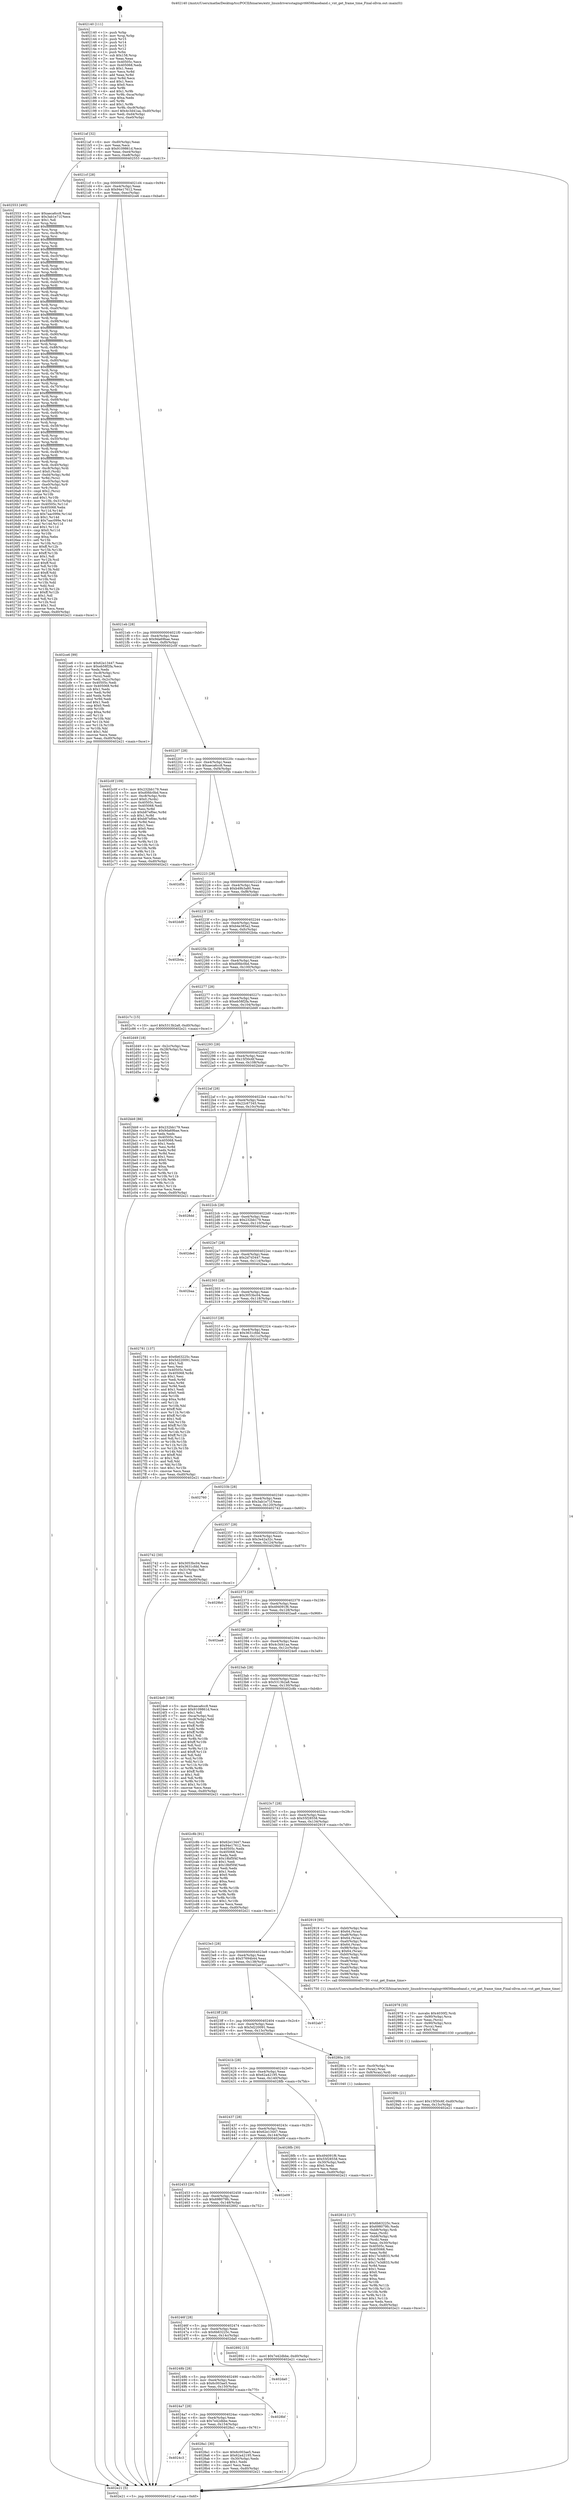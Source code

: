 digraph "0x402140" {
  label = "0x402140 (/mnt/c/Users/mathe/Desktop/tcc/POCII/binaries/extr_linuxdriversstagingvt6656baseband.c_vnt_get_frame_time_Final-ollvm.out::main(0))"
  labelloc = "t"
  node[shape=record]

  Entry [label="",width=0.3,height=0.3,shape=circle,fillcolor=black,style=filled]
  "0x4021af" [label="{
     0x4021af [32]\l
     | [instrs]\l
     &nbsp;&nbsp;0x4021af \<+6\>: mov -0xd0(%rbp),%eax\l
     &nbsp;&nbsp;0x4021b5 \<+2\>: mov %eax,%ecx\l
     &nbsp;&nbsp;0x4021b7 \<+6\>: sub $0x9109861d,%ecx\l
     &nbsp;&nbsp;0x4021bd \<+6\>: mov %eax,-0xe4(%rbp)\l
     &nbsp;&nbsp;0x4021c3 \<+6\>: mov %ecx,-0xe8(%rbp)\l
     &nbsp;&nbsp;0x4021c9 \<+6\>: je 0000000000402553 \<main+0x413\>\l
  }"]
  "0x402553" [label="{
     0x402553 [495]\l
     | [instrs]\l
     &nbsp;&nbsp;0x402553 \<+5\>: mov $0xaeca6cc8,%eax\l
     &nbsp;&nbsp;0x402558 \<+5\>: mov $0x3ab1e71f,%ecx\l
     &nbsp;&nbsp;0x40255d \<+2\>: mov $0x1,%dl\l
     &nbsp;&nbsp;0x40255f \<+3\>: mov %rsp,%rsi\l
     &nbsp;&nbsp;0x402562 \<+4\>: add $0xfffffffffffffff0,%rsi\l
     &nbsp;&nbsp;0x402566 \<+3\>: mov %rsi,%rsp\l
     &nbsp;&nbsp;0x402569 \<+7\>: mov %rsi,-0xc8(%rbp)\l
     &nbsp;&nbsp;0x402570 \<+3\>: mov %rsp,%rsi\l
     &nbsp;&nbsp;0x402573 \<+4\>: add $0xfffffffffffffff0,%rsi\l
     &nbsp;&nbsp;0x402577 \<+3\>: mov %rsi,%rsp\l
     &nbsp;&nbsp;0x40257a \<+3\>: mov %rsp,%rdi\l
     &nbsp;&nbsp;0x40257d \<+4\>: add $0xfffffffffffffff0,%rdi\l
     &nbsp;&nbsp;0x402581 \<+3\>: mov %rdi,%rsp\l
     &nbsp;&nbsp;0x402584 \<+7\>: mov %rdi,-0xc0(%rbp)\l
     &nbsp;&nbsp;0x40258b \<+3\>: mov %rsp,%rdi\l
     &nbsp;&nbsp;0x40258e \<+4\>: add $0xfffffffffffffff0,%rdi\l
     &nbsp;&nbsp;0x402592 \<+3\>: mov %rdi,%rsp\l
     &nbsp;&nbsp;0x402595 \<+7\>: mov %rdi,-0xb8(%rbp)\l
     &nbsp;&nbsp;0x40259c \<+3\>: mov %rsp,%rdi\l
     &nbsp;&nbsp;0x40259f \<+4\>: add $0xfffffffffffffff0,%rdi\l
     &nbsp;&nbsp;0x4025a3 \<+3\>: mov %rdi,%rsp\l
     &nbsp;&nbsp;0x4025a6 \<+7\>: mov %rdi,-0xb0(%rbp)\l
     &nbsp;&nbsp;0x4025ad \<+3\>: mov %rsp,%rdi\l
     &nbsp;&nbsp;0x4025b0 \<+4\>: add $0xfffffffffffffff0,%rdi\l
     &nbsp;&nbsp;0x4025b4 \<+3\>: mov %rdi,%rsp\l
     &nbsp;&nbsp;0x4025b7 \<+7\>: mov %rdi,-0xa8(%rbp)\l
     &nbsp;&nbsp;0x4025be \<+3\>: mov %rsp,%rdi\l
     &nbsp;&nbsp;0x4025c1 \<+4\>: add $0xfffffffffffffff0,%rdi\l
     &nbsp;&nbsp;0x4025c5 \<+3\>: mov %rdi,%rsp\l
     &nbsp;&nbsp;0x4025c8 \<+7\>: mov %rdi,-0xa0(%rbp)\l
     &nbsp;&nbsp;0x4025cf \<+3\>: mov %rsp,%rdi\l
     &nbsp;&nbsp;0x4025d2 \<+4\>: add $0xfffffffffffffff0,%rdi\l
     &nbsp;&nbsp;0x4025d6 \<+3\>: mov %rdi,%rsp\l
     &nbsp;&nbsp;0x4025d9 \<+7\>: mov %rdi,-0x98(%rbp)\l
     &nbsp;&nbsp;0x4025e0 \<+3\>: mov %rsp,%rdi\l
     &nbsp;&nbsp;0x4025e3 \<+4\>: add $0xfffffffffffffff0,%rdi\l
     &nbsp;&nbsp;0x4025e7 \<+3\>: mov %rdi,%rsp\l
     &nbsp;&nbsp;0x4025ea \<+7\>: mov %rdi,-0x90(%rbp)\l
     &nbsp;&nbsp;0x4025f1 \<+3\>: mov %rsp,%rdi\l
     &nbsp;&nbsp;0x4025f4 \<+4\>: add $0xfffffffffffffff0,%rdi\l
     &nbsp;&nbsp;0x4025f8 \<+3\>: mov %rdi,%rsp\l
     &nbsp;&nbsp;0x4025fb \<+7\>: mov %rdi,-0x88(%rbp)\l
     &nbsp;&nbsp;0x402602 \<+3\>: mov %rsp,%rdi\l
     &nbsp;&nbsp;0x402605 \<+4\>: add $0xfffffffffffffff0,%rdi\l
     &nbsp;&nbsp;0x402609 \<+3\>: mov %rdi,%rsp\l
     &nbsp;&nbsp;0x40260c \<+4\>: mov %rdi,-0x80(%rbp)\l
     &nbsp;&nbsp;0x402610 \<+3\>: mov %rsp,%rdi\l
     &nbsp;&nbsp;0x402613 \<+4\>: add $0xfffffffffffffff0,%rdi\l
     &nbsp;&nbsp;0x402617 \<+3\>: mov %rdi,%rsp\l
     &nbsp;&nbsp;0x40261a \<+4\>: mov %rdi,-0x78(%rbp)\l
     &nbsp;&nbsp;0x40261e \<+3\>: mov %rsp,%rdi\l
     &nbsp;&nbsp;0x402621 \<+4\>: add $0xfffffffffffffff0,%rdi\l
     &nbsp;&nbsp;0x402625 \<+3\>: mov %rdi,%rsp\l
     &nbsp;&nbsp;0x402628 \<+4\>: mov %rdi,-0x70(%rbp)\l
     &nbsp;&nbsp;0x40262c \<+3\>: mov %rsp,%rdi\l
     &nbsp;&nbsp;0x40262f \<+4\>: add $0xfffffffffffffff0,%rdi\l
     &nbsp;&nbsp;0x402633 \<+3\>: mov %rdi,%rsp\l
     &nbsp;&nbsp;0x402636 \<+4\>: mov %rdi,-0x68(%rbp)\l
     &nbsp;&nbsp;0x40263a \<+3\>: mov %rsp,%rdi\l
     &nbsp;&nbsp;0x40263d \<+4\>: add $0xfffffffffffffff0,%rdi\l
     &nbsp;&nbsp;0x402641 \<+3\>: mov %rdi,%rsp\l
     &nbsp;&nbsp;0x402644 \<+4\>: mov %rdi,-0x60(%rbp)\l
     &nbsp;&nbsp;0x402648 \<+3\>: mov %rsp,%rdi\l
     &nbsp;&nbsp;0x40264b \<+4\>: add $0xfffffffffffffff0,%rdi\l
     &nbsp;&nbsp;0x40264f \<+3\>: mov %rdi,%rsp\l
     &nbsp;&nbsp;0x402652 \<+4\>: mov %rdi,-0x58(%rbp)\l
     &nbsp;&nbsp;0x402656 \<+3\>: mov %rsp,%rdi\l
     &nbsp;&nbsp;0x402659 \<+4\>: add $0xfffffffffffffff0,%rdi\l
     &nbsp;&nbsp;0x40265d \<+3\>: mov %rdi,%rsp\l
     &nbsp;&nbsp;0x402660 \<+4\>: mov %rdi,-0x50(%rbp)\l
     &nbsp;&nbsp;0x402664 \<+3\>: mov %rsp,%rdi\l
     &nbsp;&nbsp;0x402667 \<+4\>: add $0xfffffffffffffff0,%rdi\l
     &nbsp;&nbsp;0x40266b \<+3\>: mov %rdi,%rsp\l
     &nbsp;&nbsp;0x40266e \<+4\>: mov %rdi,-0x48(%rbp)\l
     &nbsp;&nbsp;0x402672 \<+3\>: mov %rsp,%rdi\l
     &nbsp;&nbsp;0x402675 \<+4\>: add $0xfffffffffffffff0,%rdi\l
     &nbsp;&nbsp;0x402679 \<+3\>: mov %rdi,%rsp\l
     &nbsp;&nbsp;0x40267c \<+4\>: mov %rdi,-0x40(%rbp)\l
     &nbsp;&nbsp;0x402680 \<+7\>: mov -0xc8(%rbp),%rdi\l
     &nbsp;&nbsp;0x402687 \<+6\>: movl $0x0,(%rdi)\l
     &nbsp;&nbsp;0x40268d \<+7\>: mov -0xd4(%rbp),%r8d\l
     &nbsp;&nbsp;0x402694 \<+3\>: mov %r8d,(%rsi)\l
     &nbsp;&nbsp;0x402697 \<+7\>: mov -0xc0(%rbp),%rdi\l
     &nbsp;&nbsp;0x40269e \<+7\>: mov -0xe0(%rbp),%r9\l
     &nbsp;&nbsp;0x4026a5 \<+3\>: mov %r9,(%rdi)\l
     &nbsp;&nbsp;0x4026a8 \<+3\>: cmpl $0x2,(%rsi)\l
     &nbsp;&nbsp;0x4026ab \<+4\>: setne %r10b\l
     &nbsp;&nbsp;0x4026af \<+4\>: and $0x1,%r10b\l
     &nbsp;&nbsp;0x4026b3 \<+4\>: mov %r10b,-0x31(%rbp)\l
     &nbsp;&nbsp;0x4026b7 \<+8\>: mov 0x40505c,%r11d\l
     &nbsp;&nbsp;0x4026bf \<+7\>: mov 0x405068,%ebx\l
     &nbsp;&nbsp;0x4026c6 \<+3\>: mov %r11d,%r14d\l
     &nbsp;&nbsp;0x4026c9 \<+7\>: sub $0x7aac099e,%r14d\l
     &nbsp;&nbsp;0x4026d0 \<+4\>: sub $0x1,%r14d\l
     &nbsp;&nbsp;0x4026d4 \<+7\>: add $0x7aac099e,%r14d\l
     &nbsp;&nbsp;0x4026db \<+4\>: imul %r14d,%r11d\l
     &nbsp;&nbsp;0x4026df \<+4\>: and $0x1,%r11d\l
     &nbsp;&nbsp;0x4026e3 \<+4\>: cmp $0x0,%r11d\l
     &nbsp;&nbsp;0x4026e7 \<+4\>: sete %r10b\l
     &nbsp;&nbsp;0x4026eb \<+3\>: cmp $0xa,%ebx\l
     &nbsp;&nbsp;0x4026ee \<+4\>: setl %r15b\l
     &nbsp;&nbsp;0x4026f2 \<+3\>: mov %r10b,%r12b\l
     &nbsp;&nbsp;0x4026f5 \<+4\>: xor $0xff,%r12b\l
     &nbsp;&nbsp;0x4026f9 \<+3\>: mov %r15b,%r13b\l
     &nbsp;&nbsp;0x4026fc \<+4\>: xor $0xff,%r13b\l
     &nbsp;&nbsp;0x402700 \<+3\>: xor $0x1,%dl\l
     &nbsp;&nbsp;0x402703 \<+3\>: mov %r12b,%sil\l
     &nbsp;&nbsp;0x402706 \<+4\>: and $0xff,%sil\l
     &nbsp;&nbsp;0x40270a \<+3\>: and %dl,%r10b\l
     &nbsp;&nbsp;0x40270d \<+3\>: mov %r13b,%dil\l
     &nbsp;&nbsp;0x402710 \<+4\>: and $0xff,%dil\l
     &nbsp;&nbsp;0x402714 \<+3\>: and %dl,%r15b\l
     &nbsp;&nbsp;0x402717 \<+3\>: or %r10b,%sil\l
     &nbsp;&nbsp;0x40271a \<+3\>: or %r15b,%dil\l
     &nbsp;&nbsp;0x40271d \<+3\>: xor %dil,%sil\l
     &nbsp;&nbsp;0x402720 \<+3\>: or %r13b,%r12b\l
     &nbsp;&nbsp;0x402723 \<+4\>: xor $0xff,%r12b\l
     &nbsp;&nbsp;0x402727 \<+3\>: or $0x1,%dl\l
     &nbsp;&nbsp;0x40272a \<+3\>: and %dl,%r12b\l
     &nbsp;&nbsp;0x40272d \<+3\>: or %r12b,%sil\l
     &nbsp;&nbsp;0x402730 \<+4\>: test $0x1,%sil\l
     &nbsp;&nbsp;0x402734 \<+3\>: cmovne %ecx,%eax\l
     &nbsp;&nbsp;0x402737 \<+6\>: mov %eax,-0xd0(%rbp)\l
     &nbsp;&nbsp;0x40273d \<+5\>: jmp 0000000000402e21 \<main+0xce1\>\l
  }"]
  "0x4021cf" [label="{
     0x4021cf [28]\l
     | [instrs]\l
     &nbsp;&nbsp;0x4021cf \<+5\>: jmp 00000000004021d4 \<main+0x94\>\l
     &nbsp;&nbsp;0x4021d4 \<+6\>: mov -0xe4(%rbp),%eax\l
     &nbsp;&nbsp;0x4021da \<+5\>: sub $0x94e17612,%eax\l
     &nbsp;&nbsp;0x4021df \<+6\>: mov %eax,-0xec(%rbp)\l
     &nbsp;&nbsp;0x4021e5 \<+6\>: je 0000000000402ce6 \<main+0xba6\>\l
  }"]
  Exit [label="",width=0.3,height=0.3,shape=circle,fillcolor=black,style=filled,peripheries=2]
  "0x402ce6" [label="{
     0x402ce6 [99]\l
     | [instrs]\l
     &nbsp;&nbsp;0x402ce6 \<+5\>: mov $0x62e13447,%eax\l
     &nbsp;&nbsp;0x402ceb \<+5\>: mov $0xeb58f2fa,%ecx\l
     &nbsp;&nbsp;0x402cf0 \<+2\>: xor %edx,%edx\l
     &nbsp;&nbsp;0x402cf2 \<+7\>: mov -0xc8(%rbp),%rsi\l
     &nbsp;&nbsp;0x402cf9 \<+2\>: mov (%rsi),%edi\l
     &nbsp;&nbsp;0x402cfb \<+3\>: mov %edi,-0x2c(%rbp)\l
     &nbsp;&nbsp;0x402cfe \<+7\>: mov 0x40505c,%edi\l
     &nbsp;&nbsp;0x402d05 \<+8\>: mov 0x405068,%r8d\l
     &nbsp;&nbsp;0x402d0d \<+3\>: sub $0x1,%edx\l
     &nbsp;&nbsp;0x402d10 \<+3\>: mov %edi,%r9d\l
     &nbsp;&nbsp;0x402d13 \<+3\>: add %edx,%r9d\l
     &nbsp;&nbsp;0x402d16 \<+4\>: imul %r9d,%edi\l
     &nbsp;&nbsp;0x402d1a \<+3\>: and $0x1,%edi\l
     &nbsp;&nbsp;0x402d1d \<+3\>: cmp $0x0,%edi\l
     &nbsp;&nbsp;0x402d20 \<+4\>: sete %r10b\l
     &nbsp;&nbsp;0x402d24 \<+4\>: cmp $0xa,%r8d\l
     &nbsp;&nbsp;0x402d28 \<+4\>: setl %r11b\l
     &nbsp;&nbsp;0x402d2c \<+3\>: mov %r10b,%bl\l
     &nbsp;&nbsp;0x402d2f \<+3\>: and %r11b,%bl\l
     &nbsp;&nbsp;0x402d32 \<+3\>: xor %r11b,%r10b\l
     &nbsp;&nbsp;0x402d35 \<+3\>: or %r10b,%bl\l
     &nbsp;&nbsp;0x402d38 \<+3\>: test $0x1,%bl\l
     &nbsp;&nbsp;0x402d3b \<+3\>: cmovne %ecx,%eax\l
     &nbsp;&nbsp;0x402d3e \<+6\>: mov %eax,-0xd0(%rbp)\l
     &nbsp;&nbsp;0x402d44 \<+5\>: jmp 0000000000402e21 \<main+0xce1\>\l
  }"]
  "0x4021eb" [label="{
     0x4021eb [28]\l
     | [instrs]\l
     &nbsp;&nbsp;0x4021eb \<+5\>: jmp 00000000004021f0 \<main+0xb0\>\l
     &nbsp;&nbsp;0x4021f0 \<+6\>: mov -0xe4(%rbp),%eax\l
     &nbsp;&nbsp;0x4021f6 \<+5\>: sub $0x9da69bae,%eax\l
     &nbsp;&nbsp;0x4021fb \<+6\>: mov %eax,-0xf0(%rbp)\l
     &nbsp;&nbsp;0x402201 \<+6\>: je 0000000000402c0f \<main+0xacf\>\l
  }"]
  "0x40299b" [label="{
     0x40299b [21]\l
     | [instrs]\l
     &nbsp;&nbsp;0x40299b \<+10\>: movl $0x15f30c6f,-0xd0(%rbp)\l
     &nbsp;&nbsp;0x4029a5 \<+6\>: mov %eax,-0x15c(%rbp)\l
     &nbsp;&nbsp;0x4029ab \<+5\>: jmp 0000000000402e21 \<main+0xce1\>\l
  }"]
  "0x402c0f" [label="{
     0x402c0f [109]\l
     | [instrs]\l
     &nbsp;&nbsp;0x402c0f \<+5\>: mov $0x232bb179,%eax\l
     &nbsp;&nbsp;0x402c14 \<+5\>: mov $0xd0fdc0bd,%ecx\l
     &nbsp;&nbsp;0x402c19 \<+7\>: mov -0xc8(%rbp),%rdx\l
     &nbsp;&nbsp;0x402c20 \<+6\>: movl $0x0,(%rdx)\l
     &nbsp;&nbsp;0x402c26 \<+7\>: mov 0x40505c,%esi\l
     &nbsp;&nbsp;0x402c2d \<+7\>: mov 0x405068,%edi\l
     &nbsp;&nbsp;0x402c34 \<+3\>: mov %esi,%r8d\l
     &nbsp;&nbsp;0x402c37 \<+7\>: sub $0xb87ef0ec,%r8d\l
     &nbsp;&nbsp;0x402c3e \<+4\>: sub $0x1,%r8d\l
     &nbsp;&nbsp;0x402c42 \<+7\>: add $0xb87ef0ec,%r8d\l
     &nbsp;&nbsp;0x402c49 \<+4\>: imul %r8d,%esi\l
     &nbsp;&nbsp;0x402c4d \<+3\>: and $0x1,%esi\l
     &nbsp;&nbsp;0x402c50 \<+3\>: cmp $0x0,%esi\l
     &nbsp;&nbsp;0x402c53 \<+4\>: sete %r9b\l
     &nbsp;&nbsp;0x402c57 \<+3\>: cmp $0xa,%edi\l
     &nbsp;&nbsp;0x402c5a \<+4\>: setl %r10b\l
     &nbsp;&nbsp;0x402c5e \<+3\>: mov %r9b,%r11b\l
     &nbsp;&nbsp;0x402c61 \<+3\>: and %r10b,%r11b\l
     &nbsp;&nbsp;0x402c64 \<+3\>: xor %r10b,%r9b\l
     &nbsp;&nbsp;0x402c67 \<+3\>: or %r9b,%r11b\l
     &nbsp;&nbsp;0x402c6a \<+4\>: test $0x1,%r11b\l
     &nbsp;&nbsp;0x402c6e \<+3\>: cmovne %ecx,%eax\l
     &nbsp;&nbsp;0x402c71 \<+6\>: mov %eax,-0xd0(%rbp)\l
     &nbsp;&nbsp;0x402c77 \<+5\>: jmp 0000000000402e21 \<main+0xce1\>\l
  }"]
  "0x402207" [label="{
     0x402207 [28]\l
     | [instrs]\l
     &nbsp;&nbsp;0x402207 \<+5\>: jmp 000000000040220c \<main+0xcc\>\l
     &nbsp;&nbsp;0x40220c \<+6\>: mov -0xe4(%rbp),%eax\l
     &nbsp;&nbsp;0x402212 \<+5\>: sub $0xaeca6cc8,%eax\l
     &nbsp;&nbsp;0x402217 \<+6\>: mov %eax,-0xf4(%rbp)\l
     &nbsp;&nbsp;0x40221d \<+6\>: je 0000000000402d5b \<main+0xc1b\>\l
  }"]
  "0x402978" [label="{
     0x402978 [35]\l
     | [instrs]\l
     &nbsp;&nbsp;0x402978 \<+10\>: movabs $0x4030f2,%rdi\l
     &nbsp;&nbsp;0x402982 \<+7\>: mov -0x90(%rbp),%rcx\l
     &nbsp;&nbsp;0x402989 \<+2\>: mov %eax,(%rcx)\l
     &nbsp;&nbsp;0x40298b \<+7\>: mov -0x90(%rbp),%rcx\l
     &nbsp;&nbsp;0x402992 \<+2\>: mov (%rcx),%esi\l
     &nbsp;&nbsp;0x402994 \<+2\>: mov $0x0,%al\l
     &nbsp;&nbsp;0x402996 \<+5\>: call 0000000000401030 \<printf@plt\>\l
     | [calls]\l
     &nbsp;&nbsp;0x401030 \{1\} (unknown)\l
  }"]
  "0x402d5b" [label="{
     0x402d5b\l
  }", style=dashed]
  "0x402223" [label="{
     0x402223 [28]\l
     | [instrs]\l
     &nbsp;&nbsp;0x402223 \<+5\>: jmp 0000000000402228 \<main+0xe8\>\l
     &nbsp;&nbsp;0x402228 \<+6\>: mov -0xe4(%rbp),%eax\l
     &nbsp;&nbsp;0x40222e \<+5\>: sub $0xb49b3a80,%eax\l
     &nbsp;&nbsp;0x402233 \<+6\>: mov %eax,-0xf8(%rbp)\l
     &nbsp;&nbsp;0x402239 \<+6\>: je 0000000000402dd9 \<main+0xc99\>\l
  }"]
  "0x4024c3" [label="{
     0x4024c3\l
  }", style=dashed]
  "0x402dd9" [label="{
     0x402dd9\l
  }", style=dashed]
  "0x40223f" [label="{
     0x40223f [28]\l
     | [instrs]\l
     &nbsp;&nbsp;0x40223f \<+5\>: jmp 0000000000402244 \<main+0x104\>\l
     &nbsp;&nbsp;0x402244 \<+6\>: mov -0xe4(%rbp),%eax\l
     &nbsp;&nbsp;0x40224a \<+5\>: sub $0xb4e385a2,%eax\l
     &nbsp;&nbsp;0x40224f \<+6\>: mov %eax,-0xfc(%rbp)\l
     &nbsp;&nbsp;0x402255 \<+6\>: je 0000000000402b4a \<main+0xa0a\>\l
  }"]
  "0x4028a1" [label="{
     0x4028a1 [30]\l
     | [instrs]\l
     &nbsp;&nbsp;0x4028a1 \<+5\>: mov $0x6c003ae5,%eax\l
     &nbsp;&nbsp;0x4028a6 \<+5\>: mov $0x62a42195,%ecx\l
     &nbsp;&nbsp;0x4028ab \<+3\>: mov -0x30(%rbp),%edx\l
     &nbsp;&nbsp;0x4028ae \<+3\>: cmp $0x1,%edx\l
     &nbsp;&nbsp;0x4028b1 \<+3\>: cmovl %ecx,%eax\l
     &nbsp;&nbsp;0x4028b4 \<+6\>: mov %eax,-0xd0(%rbp)\l
     &nbsp;&nbsp;0x4028ba \<+5\>: jmp 0000000000402e21 \<main+0xce1\>\l
  }"]
  "0x402b4a" [label="{
     0x402b4a\l
  }", style=dashed]
  "0x40225b" [label="{
     0x40225b [28]\l
     | [instrs]\l
     &nbsp;&nbsp;0x40225b \<+5\>: jmp 0000000000402260 \<main+0x120\>\l
     &nbsp;&nbsp;0x402260 \<+6\>: mov -0xe4(%rbp),%eax\l
     &nbsp;&nbsp;0x402266 \<+5\>: sub $0xd0fdc0bd,%eax\l
     &nbsp;&nbsp;0x40226b \<+6\>: mov %eax,-0x100(%rbp)\l
     &nbsp;&nbsp;0x402271 \<+6\>: je 0000000000402c7c \<main+0xb3c\>\l
  }"]
  "0x4024a7" [label="{
     0x4024a7 [28]\l
     | [instrs]\l
     &nbsp;&nbsp;0x4024a7 \<+5\>: jmp 00000000004024ac \<main+0x36c\>\l
     &nbsp;&nbsp;0x4024ac \<+6\>: mov -0xe4(%rbp),%eax\l
     &nbsp;&nbsp;0x4024b2 \<+5\>: sub $0x7e42dbbe,%eax\l
     &nbsp;&nbsp;0x4024b7 \<+6\>: mov %eax,-0x154(%rbp)\l
     &nbsp;&nbsp;0x4024bd \<+6\>: je 00000000004028a1 \<main+0x761\>\l
  }"]
  "0x402c7c" [label="{
     0x402c7c [15]\l
     | [instrs]\l
     &nbsp;&nbsp;0x402c7c \<+10\>: movl $0x5313b2a8,-0xd0(%rbp)\l
     &nbsp;&nbsp;0x402c86 \<+5\>: jmp 0000000000402e21 \<main+0xce1\>\l
  }"]
  "0x402277" [label="{
     0x402277 [28]\l
     | [instrs]\l
     &nbsp;&nbsp;0x402277 \<+5\>: jmp 000000000040227c \<main+0x13c\>\l
     &nbsp;&nbsp;0x40227c \<+6\>: mov -0xe4(%rbp),%eax\l
     &nbsp;&nbsp;0x402282 \<+5\>: sub $0xeb58f2fa,%eax\l
     &nbsp;&nbsp;0x402287 \<+6\>: mov %eax,-0x104(%rbp)\l
     &nbsp;&nbsp;0x40228d \<+6\>: je 0000000000402d49 \<main+0xc09\>\l
  }"]
  "0x4028bf" [label="{
     0x4028bf\l
  }", style=dashed]
  "0x402d49" [label="{
     0x402d49 [18]\l
     | [instrs]\l
     &nbsp;&nbsp;0x402d49 \<+3\>: mov -0x2c(%rbp),%eax\l
     &nbsp;&nbsp;0x402d4c \<+4\>: lea -0x28(%rbp),%rsp\l
     &nbsp;&nbsp;0x402d50 \<+1\>: pop %rbx\l
     &nbsp;&nbsp;0x402d51 \<+2\>: pop %r12\l
     &nbsp;&nbsp;0x402d53 \<+2\>: pop %r13\l
     &nbsp;&nbsp;0x402d55 \<+2\>: pop %r14\l
     &nbsp;&nbsp;0x402d57 \<+2\>: pop %r15\l
     &nbsp;&nbsp;0x402d59 \<+1\>: pop %rbp\l
     &nbsp;&nbsp;0x402d5a \<+1\>: ret\l
  }"]
  "0x402293" [label="{
     0x402293 [28]\l
     | [instrs]\l
     &nbsp;&nbsp;0x402293 \<+5\>: jmp 0000000000402298 \<main+0x158\>\l
     &nbsp;&nbsp;0x402298 \<+6\>: mov -0xe4(%rbp),%eax\l
     &nbsp;&nbsp;0x40229e \<+5\>: sub $0x15f30c6f,%eax\l
     &nbsp;&nbsp;0x4022a3 \<+6\>: mov %eax,-0x108(%rbp)\l
     &nbsp;&nbsp;0x4022a9 \<+6\>: je 0000000000402bb9 \<main+0xa79\>\l
  }"]
  "0x40248b" [label="{
     0x40248b [28]\l
     | [instrs]\l
     &nbsp;&nbsp;0x40248b \<+5\>: jmp 0000000000402490 \<main+0x350\>\l
     &nbsp;&nbsp;0x402490 \<+6\>: mov -0xe4(%rbp),%eax\l
     &nbsp;&nbsp;0x402496 \<+5\>: sub $0x6c003ae5,%eax\l
     &nbsp;&nbsp;0x40249b \<+6\>: mov %eax,-0x150(%rbp)\l
     &nbsp;&nbsp;0x4024a1 \<+6\>: je 00000000004028bf \<main+0x77f\>\l
  }"]
  "0x402bb9" [label="{
     0x402bb9 [86]\l
     | [instrs]\l
     &nbsp;&nbsp;0x402bb9 \<+5\>: mov $0x232bb179,%eax\l
     &nbsp;&nbsp;0x402bbe \<+5\>: mov $0x9da69bae,%ecx\l
     &nbsp;&nbsp;0x402bc3 \<+2\>: xor %edx,%edx\l
     &nbsp;&nbsp;0x402bc5 \<+7\>: mov 0x40505c,%esi\l
     &nbsp;&nbsp;0x402bcc \<+7\>: mov 0x405068,%edi\l
     &nbsp;&nbsp;0x402bd3 \<+3\>: sub $0x1,%edx\l
     &nbsp;&nbsp;0x402bd6 \<+3\>: mov %esi,%r8d\l
     &nbsp;&nbsp;0x402bd9 \<+3\>: add %edx,%r8d\l
     &nbsp;&nbsp;0x402bdc \<+4\>: imul %r8d,%esi\l
     &nbsp;&nbsp;0x402be0 \<+3\>: and $0x1,%esi\l
     &nbsp;&nbsp;0x402be3 \<+3\>: cmp $0x0,%esi\l
     &nbsp;&nbsp;0x402be6 \<+4\>: sete %r9b\l
     &nbsp;&nbsp;0x402bea \<+3\>: cmp $0xa,%edi\l
     &nbsp;&nbsp;0x402bed \<+4\>: setl %r10b\l
     &nbsp;&nbsp;0x402bf1 \<+3\>: mov %r9b,%r11b\l
     &nbsp;&nbsp;0x402bf4 \<+3\>: and %r10b,%r11b\l
     &nbsp;&nbsp;0x402bf7 \<+3\>: xor %r10b,%r9b\l
     &nbsp;&nbsp;0x402bfa \<+3\>: or %r9b,%r11b\l
     &nbsp;&nbsp;0x402bfd \<+4\>: test $0x1,%r11b\l
     &nbsp;&nbsp;0x402c01 \<+3\>: cmovne %ecx,%eax\l
     &nbsp;&nbsp;0x402c04 \<+6\>: mov %eax,-0xd0(%rbp)\l
     &nbsp;&nbsp;0x402c0a \<+5\>: jmp 0000000000402e21 \<main+0xce1\>\l
  }"]
  "0x4022af" [label="{
     0x4022af [28]\l
     | [instrs]\l
     &nbsp;&nbsp;0x4022af \<+5\>: jmp 00000000004022b4 \<main+0x174\>\l
     &nbsp;&nbsp;0x4022b4 \<+6\>: mov -0xe4(%rbp),%eax\l
     &nbsp;&nbsp;0x4022ba \<+5\>: sub $0x22c67345,%eax\l
     &nbsp;&nbsp;0x4022bf \<+6\>: mov %eax,-0x10c(%rbp)\l
     &nbsp;&nbsp;0x4022c5 \<+6\>: je 00000000004028dd \<main+0x79d\>\l
  }"]
  "0x402da0" [label="{
     0x402da0\l
  }", style=dashed]
  "0x4028dd" [label="{
     0x4028dd\l
  }", style=dashed]
  "0x4022cb" [label="{
     0x4022cb [28]\l
     | [instrs]\l
     &nbsp;&nbsp;0x4022cb \<+5\>: jmp 00000000004022d0 \<main+0x190\>\l
     &nbsp;&nbsp;0x4022d0 \<+6\>: mov -0xe4(%rbp),%eax\l
     &nbsp;&nbsp;0x4022d6 \<+5\>: sub $0x232bb179,%eax\l
     &nbsp;&nbsp;0x4022db \<+6\>: mov %eax,-0x110(%rbp)\l
     &nbsp;&nbsp;0x4022e1 \<+6\>: je 0000000000402ded \<main+0xcad\>\l
  }"]
  "0x40246f" [label="{
     0x40246f [28]\l
     | [instrs]\l
     &nbsp;&nbsp;0x40246f \<+5\>: jmp 0000000000402474 \<main+0x334\>\l
     &nbsp;&nbsp;0x402474 \<+6\>: mov -0xe4(%rbp),%eax\l
     &nbsp;&nbsp;0x40247a \<+5\>: sub $0x6b63225c,%eax\l
     &nbsp;&nbsp;0x40247f \<+6\>: mov %eax,-0x14c(%rbp)\l
     &nbsp;&nbsp;0x402485 \<+6\>: je 0000000000402da0 \<main+0xc60\>\l
  }"]
  "0x402ded" [label="{
     0x402ded\l
  }", style=dashed]
  "0x4022e7" [label="{
     0x4022e7 [28]\l
     | [instrs]\l
     &nbsp;&nbsp;0x4022e7 \<+5\>: jmp 00000000004022ec \<main+0x1ac\>\l
     &nbsp;&nbsp;0x4022ec \<+6\>: mov -0xe4(%rbp),%eax\l
     &nbsp;&nbsp;0x4022f2 \<+5\>: sub $0x2d7d3447,%eax\l
     &nbsp;&nbsp;0x4022f7 \<+6\>: mov %eax,-0x114(%rbp)\l
     &nbsp;&nbsp;0x4022fd \<+6\>: je 0000000000402baa \<main+0xa6a\>\l
  }"]
  "0x402892" [label="{
     0x402892 [15]\l
     | [instrs]\l
     &nbsp;&nbsp;0x402892 \<+10\>: movl $0x7e42dbbe,-0xd0(%rbp)\l
     &nbsp;&nbsp;0x40289c \<+5\>: jmp 0000000000402e21 \<main+0xce1\>\l
  }"]
  "0x402baa" [label="{
     0x402baa\l
  }", style=dashed]
  "0x402303" [label="{
     0x402303 [28]\l
     | [instrs]\l
     &nbsp;&nbsp;0x402303 \<+5\>: jmp 0000000000402308 \<main+0x1c8\>\l
     &nbsp;&nbsp;0x402308 \<+6\>: mov -0xe4(%rbp),%eax\l
     &nbsp;&nbsp;0x40230e \<+5\>: sub $0x3053bc04,%eax\l
     &nbsp;&nbsp;0x402313 \<+6\>: mov %eax,-0x118(%rbp)\l
     &nbsp;&nbsp;0x402319 \<+6\>: je 0000000000402781 \<main+0x641\>\l
  }"]
  "0x402453" [label="{
     0x402453 [28]\l
     | [instrs]\l
     &nbsp;&nbsp;0x402453 \<+5\>: jmp 0000000000402458 \<main+0x318\>\l
     &nbsp;&nbsp;0x402458 \<+6\>: mov -0xe4(%rbp),%eax\l
     &nbsp;&nbsp;0x40245e \<+5\>: sub $0x698079fc,%eax\l
     &nbsp;&nbsp;0x402463 \<+6\>: mov %eax,-0x148(%rbp)\l
     &nbsp;&nbsp;0x402469 \<+6\>: je 0000000000402892 \<main+0x752\>\l
  }"]
  "0x402781" [label="{
     0x402781 [137]\l
     | [instrs]\l
     &nbsp;&nbsp;0x402781 \<+5\>: mov $0x6b63225c,%eax\l
     &nbsp;&nbsp;0x402786 \<+5\>: mov $0x5d220091,%ecx\l
     &nbsp;&nbsp;0x40278b \<+2\>: mov $0x1,%dl\l
     &nbsp;&nbsp;0x40278d \<+2\>: xor %esi,%esi\l
     &nbsp;&nbsp;0x40278f \<+7\>: mov 0x40505c,%edi\l
     &nbsp;&nbsp;0x402796 \<+8\>: mov 0x405068,%r8d\l
     &nbsp;&nbsp;0x40279e \<+3\>: sub $0x1,%esi\l
     &nbsp;&nbsp;0x4027a1 \<+3\>: mov %edi,%r9d\l
     &nbsp;&nbsp;0x4027a4 \<+3\>: add %esi,%r9d\l
     &nbsp;&nbsp;0x4027a7 \<+4\>: imul %r9d,%edi\l
     &nbsp;&nbsp;0x4027ab \<+3\>: and $0x1,%edi\l
     &nbsp;&nbsp;0x4027ae \<+3\>: cmp $0x0,%edi\l
     &nbsp;&nbsp;0x4027b1 \<+4\>: sete %r10b\l
     &nbsp;&nbsp;0x4027b5 \<+4\>: cmp $0xa,%r8d\l
     &nbsp;&nbsp;0x4027b9 \<+4\>: setl %r11b\l
     &nbsp;&nbsp;0x4027bd \<+3\>: mov %r10b,%bl\l
     &nbsp;&nbsp;0x4027c0 \<+3\>: xor $0xff,%bl\l
     &nbsp;&nbsp;0x4027c3 \<+3\>: mov %r11b,%r14b\l
     &nbsp;&nbsp;0x4027c6 \<+4\>: xor $0xff,%r14b\l
     &nbsp;&nbsp;0x4027ca \<+3\>: xor $0x1,%dl\l
     &nbsp;&nbsp;0x4027cd \<+3\>: mov %bl,%r15b\l
     &nbsp;&nbsp;0x4027d0 \<+4\>: and $0xff,%r15b\l
     &nbsp;&nbsp;0x4027d4 \<+3\>: and %dl,%r10b\l
     &nbsp;&nbsp;0x4027d7 \<+3\>: mov %r14b,%r12b\l
     &nbsp;&nbsp;0x4027da \<+4\>: and $0xff,%r12b\l
     &nbsp;&nbsp;0x4027de \<+3\>: and %dl,%r11b\l
     &nbsp;&nbsp;0x4027e1 \<+3\>: or %r10b,%r15b\l
     &nbsp;&nbsp;0x4027e4 \<+3\>: or %r11b,%r12b\l
     &nbsp;&nbsp;0x4027e7 \<+3\>: xor %r12b,%r15b\l
     &nbsp;&nbsp;0x4027ea \<+3\>: or %r14b,%bl\l
     &nbsp;&nbsp;0x4027ed \<+3\>: xor $0xff,%bl\l
     &nbsp;&nbsp;0x4027f0 \<+3\>: or $0x1,%dl\l
     &nbsp;&nbsp;0x4027f3 \<+2\>: and %dl,%bl\l
     &nbsp;&nbsp;0x4027f5 \<+3\>: or %bl,%r15b\l
     &nbsp;&nbsp;0x4027f8 \<+4\>: test $0x1,%r15b\l
     &nbsp;&nbsp;0x4027fc \<+3\>: cmovne %ecx,%eax\l
     &nbsp;&nbsp;0x4027ff \<+6\>: mov %eax,-0xd0(%rbp)\l
     &nbsp;&nbsp;0x402805 \<+5\>: jmp 0000000000402e21 \<main+0xce1\>\l
  }"]
  "0x40231f" [label="{
     0x40231f [28]\l
     | [instrs]\l
     &nbsp;&nbsp;0x40231f \<+5\>: jmp 0000000000402324 \<main+0x1e4\>\l
     &nbsp;&nbsp;0x402324 \<+6\>: mov -0xe4(%rbp),%eax\l
     &nbsp;&nbsp;0x40232a \<+5\>: sub $0x3631cfdd,%eax\l
     &nbsp;&nbsp;0x40232f \<+6\>: mov %eax,-0x11c(%rbp)\l
     &nbsp;&nbsp;0x402335 \<+6\>: je 0000000000402760 \<main+0x620\>\l
  }"]
  "0x402e09" [label="{
     0x402e09\l
  }", style=dashed]
  "0x402760" [label="{
     0x402760\l
  }", style=dashed]
  "0x40233b" [label="{
     0x40233b [28]\l
     | [instrs]\l
     &nbsp;&nbsp;0x40233b \<+5\>: jmp 0000000000402340 \<main+0x200\>\l
     &nbsp;&nbsp;0x402340 \<+6\>: mov -0xe4(%rbp),%eax\l
     &nbsp;&nbsp;0x402346 \<+5\>: sub $0x3ab1e71f,%eax\l
     &nbsp;&nbsp;0x40234b \<+6\>: mov %eax,-0x120(%rbp)\l
     &nbsp;&nbsp;0x402351 \<+6\>: je 0000000000402742 \<main+0x602\>\l
  }"]
  "0x402437" [label="{
     0x402437 [28]\l
     | [instrs]\l
     &nbsp;&nbsp;0x402437 \<+5\>: jmp 000000000040243c \<main+0x2fc\>\l
     &nbsp;&nbsp;0x40243c \<+6\>: mov -0xe4(%rbp),%eax\l
     &nbsp;&nbsp;0x402442 \<+5\>: sub $0x62e13447,%eax\l
     &nbsp;&nbsp;0x402447 \<+6\>: mov %eax,-0x144(%rbp)\l
     &nbsp;&nbsp;0x40244d \<+6\>: je 0000000000402e09 \<main+0xcc9\>\l
  }"]
  "0x402742" [label="{
     0x402742 [30]\l
     | [instrs]\l
     &nbsp;&nbsp;0x402742 \<+5\>: mov $0x3053bc04,%eax\l
     &nbsp;&nbsp;0x402747 \<+5\>: mov $0x3631cfdd,%ecx\l
     &nbsp;&nbsp;0x40274c \<+3\>: mov -0x31(%rbp),%dl\l
     &nbsp;&nbsp;0x40274f \<+3\>: test $0x1,%dl\l
     &nbsp;&nbsp;0x402752 \<+3\>: cmovne %ecx,%eax\l
     &nbsp;&nbsp;0x402755 \<+6\>: mov %eax,-0xd0(%rbp)\l
     &nbsp;&nbsp;0x40275b \<+5\>: jmp 0000000000402e21 \<main+0xce1\>\l
  }"]
  "0x402357" [label="{
     0x402357 [28]\l
     | [instrs]\l
     &nbsp;&nbsp;0x402357 \<+5\>: jmp 000000000040235c \<main+0x21c\>\l
     &nbsp;&nbsp;0x40235c \<+6\>: mov -0xe4(%rbp),%eax\l
     &nbsp;&nbsp;0x402362 \<+5\>: sub $0x3e42a32c,%eax\l
     &nbsp;&nbsp;0x402367 \<+6\>: mov %eax,-0x124(%rbp)\l
     &nbsp;&nbsp;0x40236d \<+6\>: je 00000000004029b0 \<main+0x870\>\l
  }"]
  "0x4028fb" [label="{
     0x4028fb [30]\l
     | [instrs]\l
     &nbsp;&nbsp;0x4028fb \<+5\>: mov $0x494091f6,%eax\l
     &nbsp;&nbsp;0x402900 \<+5\>: mov $0x55f28558,%ecx\l
     &nbsp;&nbsp;0x402905 \<+3\>: mov -0x30(%rbp),%edx\l
     &nbsp;&nbsp;0x402908 \<+3\>: cmp $0x0,%edx\l
     &nbsp;&nbsp;0x40290b \<+3\>: cmove %ecx,%eax\l
     &nbsp;&nbsp;0x40290e \<+6\>: mov %eax,-0xd0(%rbp)\l
     &nbsp;&nbsp;0x402914 \<+5\>: jmp 0000000000402e21 \<main+0xce1\>\l
  }"]
  "0x4029b0" [label="{
     0x4029b0\l
  }", style=dashed]
  "0x402373" [label="{
     0x402373 [28]\l
     | [instrs]\l
     &nbsp;&nbsp;0x402373 \<+5\>: jmp 0000000000402378 \<main+0x238\>\l
     &nbsp;&nbsp;0x402378 \<+6\>: mov -0xe4(%rbp),%eax\l
     &nbsp;&nbsp;0x40237e \<+5\>: sub $0x494091f6,%eax\l
     &nbsp;&nbsp;0x402383 \<+6\>: mov %eax,-0x128(%rbp)\l
     &nbsp;&nbsp;0x402389 \<+6\>: je 0000000000402aa8 \<main+0x968\>\l
  }"]
  "0x40281d" [label="{
     0x40281d [117]\l
     | [instrs]\l
     &nbsp;&nbsp;0x40281d \<+5\>: mov $0x6b63225c,%ecx\l
     &nbsp;&nbsp;0x402822 \<+5\>: mov $0x698079fc,%edx\l
     &nbsp;&nbsp;0x402827 \<+7\>: mov -0xb8(%rbp),%rdi\l
     &nbsp;&nbsp;0x40282e \<+2\>: mov %eax,(%rdi)\l
     &nbsp;&nbsp;0x402830 \<+7\>: mov -0xb8(%rbp),%rdi\l
     &nbsp;&nbsp;0x402837 \<+2\>: mov (%rdi),%eax\l
     &nbsp;&nbsp;0x402839 \<+3\>: mov %eax,-0x30(%rbp)\l
     &nbsp;&nbsp;0x40283c \<+7\>: mov 0x40505c,%eax\l
     &nbsp;&nbsp;0x402843 \<+7\>: mov 0x405068,%esi\l
     &nbsp;&nbsp;0x40284a \<+3\>: mov %eax,%r8d\l
     &nbsp;&nbsp;0x40284d \<+7\>: add $0x17e3d833,%r8d\l
     &nbsp;&nbsp;0x402854 \<+4\>: sub $0x1,%r8d\l
     &nbsp;&nbsp;0x402858 \<+7\>: sub $0x17e3d833,%r8d\l
     &nbsp;&nbsp;0x40285f \<+4\>: imul %r8d,%eax\l
     &nbsp;&nbsp;0x402863 \<+3\>: and $0x1,%eax\l
     &nbsp;&nbsp;0x402866 \<+3\>: cmp $0x0,%eax\l
     &nbsp;&nbsp;0x402869 \<+4\>: sete %r9b\l
     &nbsp;&nbsp;0x40286d \<+3\>: cmp $0xa,%esi\l
     &nbsp;&nbsp;0x402870 \<+4\>: setl %r10b\l
     &nbsp;&nbsp;0x402874 \<+3\>: mov %r9b,%r11b\l
     &nbsp;&nbsp;0x402877 \<+3\>: and %r10b,%r11b\l
     &nbsp;&nbsp;0x40287a \<+3\>: xor %r10b,%r9b\l
     &nbsp;&nbsp;0x40287d \<+3\>: or %r9b,%r11b\l
     &nbsp;&nbsp;0x402880 \<+4\>: test $0x1,%r11b\l
     &nbsp;&nbsp;0x402884 \<+3\>: cmovne %edx,%ecx\l
     &nbsp;&nbsp;0x402887 \<+6\>: mov %ecx,-0xd0(%rbp)\l
     &nbsp;&nbsp;0x40288d \<+5\>: jmp 0000000000402e21 \<main+0xce1\>\l
  }"]
  "0x402aa8" [label="{
     0x402aa8\l
  }", style=dashed]
  "0x40238f" [label="{
     0x40238f [28]\l
     | [instrs]\l
     &nbsp;&nbsp;0x40238f \<+5\>: jmp 0000000000402394 \<main+0x254\>\l
     &nbsp;&nbsp;0x402394 \<+6\>: mov -0xe4(%rbp),%eax\l
     &nbsp;&nbsp;0x40239a \<+5\>: sub $0x4c3d41aa,%eax\l
     &nbsp;&nbsp;0x40239f \<+6\>: mov %eax,-0x12c(%rbp)\l
     &nbsp;&nbsp;0x4023a5 \<+6\>: je 00000000004024e9 \<main+0x3a9\>\l
  }"]
  "0x40241b" [label="{
     0x40241b [28]\l
     | [instrs]\l
     &nbsp;&nbsp;0x40241b \<+5\>: jmp 0000000000402420 \<main+0x2e0\>\l
     &nbsp;&nbsp;0x402420 \<+6\>: mov -0xe4(%rbp),%eax\l
     &nbsp;&nbsp;0x402426 \<+5\>: sub $0x62a42195,%eax\l
     &nbsp;&nbsp;0x40242b \<+6\>: mov %eax,-0x140(%rbp)\l
     &nbsp;&nbsp;0x402431 \<+6\>: je 00000000004028fb \<main+0x7bb\>\l
  }"]
  "0x4024e9" [label="{
     0x4024e9 [106]\l
     | [instrs]\l
     &nbsp;&nbsp;0x4024e9 \<+5\>: mov $0xaeca6cc8,%eax\l
     &nbsp;&nbsp;0x4024ee \<+5\>: mov $0x9109861d,%ecx\l
     &nbsp;&nbsp;0x4024f3 \<+2\>: mov $0x1,%dl\l
     &nbsp;&nbsp;0x4024f5 \<+7\>: mov -0xca(%rbp),%sil\l
     &nbsp;&nbsp;0x4024fc \<+7\>: mov -0xc9(%rbp),%dil\l
     &nbsp;&nbsp;0x402503 \<+3\>: mov %sil,%r8b\l
     &nbsp;&nbsp;0x402506 \<+4\>: xor $0xff,%r8b\l
     &nbsp;&nbsp;0x40250a \<+3\>: mov %dil,%r9b\l
     &nbsp;&nbsp;0x40250d \<+4\>: xor $0xff,%r9b\l
     &nbsp;&nbsp;0x402511 \<+3\>: xor $0x1,%dl\l
     &nbsp;&nbsp;0x402514 \<+3\>: mov %r8b,%r10b\l
     &nbsp;&nbsp;0x402517 \<+4\>: and $0xff,%r10b\l
     &nbsp;&nbsp;0x40251b \<+3\>: and %dl,%sil\l
     &nbsp;&nbsp;0x40251e \<+3\>: mov %r9b,%r11b\l
     &nbsp;&nbsp;0x402521 \<+4\>: and $0xff,%r11b\l
     &nbsp;&nbsp;0x402525 \<+3\>: and %dl,%dil\l
     &nbsp;&nbsp;0x402528 \<+3\>: or %sil,%r10b\l
     &nbsp;&nbsp;0x40252b \<+3\>: or %dil,%r11b\l
     &nbsp;&nbsp;0x40252e \<+3\>: xor %r11b,%r10b\l
     &nbsp;&nbsp;0x402531 \<+3\>: or %r9b,%r8b\l
     &nbsp;&nbsp;0x402534 \<+4\>: xor $0xff,%r8b\l
     &nbsp;&nbsp;0x402538 \<+3\>: or $0x1,%dl\l
     &nbsp;&nbsp;0x40253b \<+3\>: and %dl,%r8b\l
     &nbsp;&nbsp;0x40253e \<+3\>: or %r8b,%r10b\l
     &nbsp;&nbsp;0x402541 \<+4\>: test $0x1,%r10b\l
     &nbsp;&nbsp;0x402545 \<+3\>: cmovne %ecx,%eax\l
     &nbsp;&nbsp;0x402548 \<+6\>: mov %eax,-0xd0(%rbp)\l
     &nbsp;&nbsp;0x40254e \<+5\>: jmp 0000000000402e21 \<main+0xce1\>\l
  }"]
  "0x4023ab" [label="{
     0x4023ab [28]\l
     | [instrs]\l
     &nbsp;&nbsp;0x4023ab \<+5\>: jmp 00000000004023b0 \<main+0x270\>\l
     &nbsp;&nbsp;0x4023b0 \<+6\>: mov -0xe4(%rbp),%eax\l
     &nbsp;&nbsp;0x4023b6 \<+5\>: sub $0x5313b2a8,%eax\l
     &nbsp;&nbsp;0x4023bb \<+6\>: mov %eax,-0x130(%rbp)\l
     &nbsp;&nbsp;0x4023c1 \<+6\>: je 0000000000402c8b \<main+0xb4b\>\l
  }"]
  "0x402e21" [label="{
     0x402e21 [5]\l
     | [instrs]\l
     &nbsp;&nbsp;0x402e21 \<+5\>: jmp 00000000004021af \<main+0x6f\>\l
  }"]
  "0x402140" [label="{
     0x402140 [111]\l
     | [instrs]\l
     &nbsp;&nbsp;0x402140 \<+1\>: push %rbp\l
     &nbsp;&nbsp;0x402141 \<+3\>: mov %rsp,%rbp\l
     &nbsp;&nbsp;0x402144 \<+2\>: push %r15\l
     &nbsp;&nbsp;0x402146 \<+2\>: push %r14\l
     &nbsp;&nbsp;0x402148 \<+2\>: push %r13\l
     &nbsp;&nbsp;0x40214a \<+2\>: push %r12\l
     &nbsp;&nbsp;0x40214c \<+1\>: push %rbx\l
     &nbsp;&nbsp;0x40214d \<+7\>: sub $0x158,%rsp\l
     &nbsp;&nbsp;0x402154 \<+2\>: xor %eax,%eax\l
     &nbsp;&nbsp;0x402156 \<+7\>: mov 0x40505c,%ecx\l
     &nbsp;&nbsp;0x40215d \<+7\>: mov 0x405068,%edx\l
     &nbsp;&nbsp;0x402164 \<+3\>: sub $0x1,%eax\l
     &nbsp;&nbsp;0x402167 \<+3\>: mov %ecx,%r8d\l
     &nbsp;&nbsp;0x40216a \<+3\>: add %eax,%r8d\l
     &nbsp;&nbsp;0x40216d \<+4\>: imul %r8d,%ecx\l
     &nbsp;&nbsp;0x402171 \<+3\>: and $0x1,%ecx\l
     &nbsp;&nbsp;0x402174 \<+3\>: cmp $0x0,%ecx\l
     &nbsp;&nbsp;0x402177 \<+4\>: sete %r9b\l
     &nbsp;&nbsp;0x40217b \<+4\>: and $0x1,%r9b\l
     &nbsp;&nbsp;0x40217f \<+7\>: mov %r9b,-0xca(%rbp)\l
     &nbsp;&nbsp;0x402186 \<+3\>: cmp $0xa,%edx\l
     &nbsp;&nbsp;0x402189 \<+4\>: setl %r9b\l
     &nbsp;&nbsp;0x40218d \<+4\>: and $0x1,%r9b\l
     &nbsp;&nbsp;0x402191 \<+7\>: mov %r9b,-0xc9(%rbp)\l
     &nbsp;&nbsp;0x402198 \<+10\>: movl $0x4c3d41aa,-0xd0(%rbp)\l
     &nbsp;&nbsp;0x4021a2 \<+6\>: mov %edi,-0xd4(%rbp)\l
     &nbsp;&nbsp;0x4021a8 \<+7\>: mov %rsi,-0xe0(%rbp)\l
  }"]
  "0x40280a" [label="{
     0x40280a [19]\l
     | [instrs]\l
     &nbsp;&nbsp;0x40280a \<+7\>: mov -0xc0(%rbp),%rax\l
     &nbsp;&nbsp;0x402811 \<+3\>: mov (%rax),%rax\l
     &nbsp;&nbsp;0x402814 \<+4\>: mov 0x8(%rax),%rdi\l
     &nbsp;&nbsp;0x402818 \<+5\>: call 0000000000401040 \<atoi@plt\>\l
     | [calls]\l
     &nbsp;&nbsp;0x401040 \{1\} (unknown)\l
  }"]
  "0x4023ff" [label="{
     0x4023ff [28]\l
     | [instrs]\l
     &nbsp;&nbsp;0x4023ff \<+5\>: jmp 0000000000402404 \<main+0x2c4\>\l
     &nbsp;&nbsp;0x402404 \<+6\>: mov -0xe4(%rbp),%eax\l
     &nbsp;&nbsp;0x40240a \<+5\>: sub $0x5d220091,%eax\l
     &nbsp;&nbsp;0x40240f \<+6\>: mov %eax,-0x13c(%rbp)\l
     &nbsp;&nbsp;0x402415 \<+6\>: je 000000000040280a \<main+0x6ca\>\l
  }"]
  "0x402ab7" [label="{
     0x402ab7\l
  }", style=dashed]
  "0x402c8b" [label="{
     0x402c8b [91]\l
     | [instrs]\l
     &nbsp;&nbsp;0x402c8b \<+5\>: mov $0x62e13447,%eax\l
     &nbsp;&nbsp;0x402c90 \<+5\>: mov $0x94e17612,%ecx\l
     &nbsp;&nbsp;0x402c95 \<+7\>: mov 0x40505c,%edx\l
     &nbsp;&nbsp;0x402c9c \<+7\>: mov 0x405068,%esi\l
     &nbsp;&nbsp;0x402ca3 \<+2\>: mov %edx,%edi\l
     &nbsp;&nbsp;0x402ca5 \<+6\>: add $0x18bf5f4f,%edi\l
     &nbsp;&nbsp;0x402cab \<+3\>: sub $0x1,%edi\l
     &nbsp;&nbsp;0x402cae \<+6\>: sub $0x18bf5f4f,%edi\l
     &nbsp;&nbsp;0x402cb4 \<+3\>: imul %edi,%edx\l
     &nbsp;&nbsp;0x402cb7 \<+3\>: and $0x1,%edx\l
     &nbsp;&nbsp;0x402cba \<+3\>: cmp $0x0,%edx\l
     &nbsp;&nbsp;0x402cbd \<+4\>: sete %r8b\l
     &nbsp;&nbsp;0x402cc1 \<+3\>: cmp $0xa,%esi\l
     &nbsp;&nbsp;0x402cc4 \<+4\>: setl %r9b\l
     &nbsp;&nbsp;0x402cc8 \<+3\>: mov %r8b,%r10b\l
     &nbsp;&nbsp;0x402ccb \<+3\>: and %r9b,%r10b\l
     &nbsp;&nbsp;0x402cce \<+3\>: xor %r9b,%r8b\l
     &nbsp;&nbsp;0x402cd1 \<+3\>: or %r8b,%r10b\l
     &nbsp;&nbsp;0x402cd4 \<+4\>: test $0x1,%r10b\l
     &nbsp;&nbsp;0x402cd8 \<+3\>: cmovne %ecx,%eax\l
     &nbsp;&nbsp;0x402cdb \<+6\>: mov %eax,-0xd0(%rbp)\l
     &nbsp;&nbsp;0x402ce1 \<+5\>: jmp 0000000000402e21 \<main+0xce1\>\l
  }"]
  "0x4023c7" [label="{
     0x4023c7 [28]\l
     | [instrs]\l
     &nbsp;&nbsp;0x4023c7 \<+5\>: jmp 00000000004023cc \<main+0x28c\>\l
     &nbsp;&nbsp;0x4023cc \<+6\>: mov -0xe4(%rbp),%eax\l
     &nbsp;&nbsp;0x4023d2 \<+5\>: sub $0x55f28558,%eax\l
     &nbsp;&nbsp;0x4023d7 \<+6\>: mov %eax,-0x134(%rbp)\l
     &nbsp;&nbsp;0x4023dd \<+6\>: je 0000000000402919 \<main+0x7d9\>\l
  }"]
  "0x4023e3" [label="{
     0x4023e3 [28]\l
     | [instrs]\l
     &nbsp;&nbsp;0x4023e3 \<+5\>: jmp 00000000004023e8 \<main+0x2a8\>\l
     &nbsp;&nbsp;0x4023e8 \<+6\>: mov -0xe4(%rbp),%eax\l
     &nbsp;&nbsp;0x4023ee \<+5\>: sub $0x57694b44,%eax\l
     &nbsp;&nbsp;0x4023f3 \<+6\>: mov %eax,-0x138(%rbp)\l
     &nbsp;&nbsp;0x4023f9 \<+6\>: je 0000000000402ab7 \<main+0x977\>\l
  }"]
  "0x402919" [label="{
     0x402919 [95]\l
     | [instrs]\l
     &nbsp;&nbsp;0x402919 \<+7\>: mov -0xb0(%rbp),%rax\l
     &nbsp;&nbsp;0x402920 \<+6\>: movl $0x64,(%rax)\l
     &nbsp;&nbsp;0x402926 \<+7\>: mov -0xa8(%rbp),%rax\l
     &nbsp;&nbsp;0x40292d \<+6\>: movl $0x64,(%rax)\l
     &nbsp;&nbsp;0x402933 \<+7\>: mov -0xa0(%rbp),%rax\l
     &nbsp;&nbsp;0x40293a \<+6\>: movl $0x64,(%rax)\l
     &nbsp;&nbsp;0x402940 \<+7\>: mov -0x98(%rbp),%rax\l
     &nbsp;&nbsp;0x402947 \<+7\>: movq $0x64,(%rax)\l
     &nbsp;&nbsp;0x40294e \<+7\>: mov -0xb0(%rbp),%rax\l
     &nbsp;&nbsp;0x402955 \<+2\>: mov (%rax),%edi\l
     &nbsp;&nbsp;0x402957 \<+7\>: mov -0xa8(%rbp),%rax\l
     &nbsp;&nbsp;0x40295e \<+2\>: mov (%rax),%esi\l
     &nbsp;&nbsp;0x402960 \<+7\>: mov -0xa0(%rbp),%rax\l
     &nbsp;&nbsp;0x402967 \<+2\>: mov (%rax),%edx\l
     &nbsp;&nbsp;0x402969 \<+7\>: mov -0x98(%rbp),%rax\l
     &nbsp;&nbsp;0x402970 \<+3\>: mov (%rax),%rcx\l
     &nbsp;&nbsp;0x402973 \<+5\>: call 0000000000401750 \<vnt_get_frame_time\>\l
     | [calls]\l
     &nbsp;&nbsp;0x401750 \{1\} (/mnt/c/Users/mathe/Desktop/tcc/POCII/binaries/extr_linuxdriversstagingvt6656baseband.c_vnt_get_frame_time_Final-ollvm.out::vnt_get_frame_time)\l
  }"]
  Entry -> "0x402140" [label=" 1"]
  "0x4021af" -> "0x402553" [label=" 1"]
  "0x4021af" -> "0x4021cf" [label=" 14"]
  "0x402d49" -> Exit [label=" 1"]
  "0x4021cf" -> "0x402ce6" [label=" 1"]
  "0x4021cf" -> "0x4021eb" [label=" 13"]
  "0x402ce6" -> "0x402e21" [label=" 1"]
  "0x4021eb" -> "0x402c0f" [label=" 1"]
  "0x4021eb" -> "0x402207" [label=" 12"]
  "0x402c8b" -> "0x402e21" [label=" 1"]
  "0x402207" -> "0x402d5b" [label=" 0"]
  "0x402207" -> "0x402223" [label=" 12"]
  "0x402c7c" -> "0x402e21" [label=" 1"]
  "0x402223" -> "0x402dd9" [label=" 0"]
  "0x402223" -> "0x40223f" [label=" 12"]
  "0x402c0f" -> "0x402e21" [label=" 1"]
  "0x40223f" -> "0x402b4a" [label=" 0"]
  "0x40223f" -> "0x40225b" [label=" 12"]
  "0x402bb9" -> "0x402e21" [label=" 1"]
  "0x40225b" -> "0x402c7c" [label=" 1"]
  "0x40225b" -> "0x402277" [label=" 11"]
  "0x402978" -> "0x40299b" [label=" 1"]
  "0x402277" -> "0x402d49" [label=" 1"]
  "0x402277" -> "0x402293" [label=" 10"]
  "0x402919" -> "0x402978" [label=" 1"]
  "0x402293" -> "0x402bb9" [label=" 1"]
  "0x402293" -> "0x4022af" [label=" 9"]
  "0x4028a1" -> "0x402e21" [label=" 1"]
  "0x4022af" -> "0x4028dd" [label=" 0"]
  "0x4022af" -> "0x4022cb" [label=" 9"]
  "0x4024a7" -> "0x4024c3" [label=" 0"]
  "0x4022cb" -> "0x402ded" [label=" 0"]
  "0x4022cb" -> "0x4022e7" [label=" 9"]
  "0x40299b" -> "0x402e21" [label=" 1"]
  "0x4022e7" -> "0x402baa" [label=" 0"]
  "0x4022e7" -> "0x402303" [label=" 9"]
  "0x40248b" -> "0x4024a7" [label=" 1"]
  "0x402303" -> "0x402781" [label=" 1"]
  "0x402303" -> "0x40231f" [label=" 8"]
  "0x4028fb" -> "0x402e21" [label=" 1"]
  "0x40231f" -> "0x402760" [label=" 0"]
  "0x40231f" -> "0x40233b" [label=" 8"]
  "0x40246f" -> "0x40248b" [label=" 1"]
  "0x40233b" -> "0x402742" [label=" 1"]
  "0x40233b" -> "0x402357" [label=" 7"]
  "0x4024a7" -> "0x4028a1" [label=" 1"]
  "0x402357" -> "0x4029b0" [label=" 0"]
  "0x402357" -> "0x402373" [label=" 7"]
  "0x402892" -> "0x402e21" [label=" 1"]
  "0x402373" -> "0x402aa8" [label=" 0"]
  "0x402373" -> "0x40238f" [label=" 7"]
  "0x402453" -> "0x402892" [label=" 1"]
  "0x40238f" -> "0x4024e9" [label=" 1"]
  "0x40238f" -> "0x4023ab" [label=" 6"]
  "0x4024e9" -> "0x402e21" [label=" 1"]
  "0x402140" -> "0x4021af" [label=" 1"]
  "0x402e21" -> "0x4021af" [label=" 14"]
  "0x40248b" -> "0x4028bf" [label=" 0"]
  "0x402437" -> "0x402453" [label=" 2"]
  "0x402553" -> "0x402e21" [label=" 1"]
  "0x402742" -> "0x402e21" [label=" 1"]
  "0x402781" -> "0x402e21" [label=" 1"]
  "0x40246f" -> "0x402da0" [label=" 0"]
  "0x4023ab" -> "0x402c8b" [label=" 1"]
  "0x4023ab" -> "0x4023c7" [label=" 5"]
  "0x40241b" -> "0x402437" [label=" 2"]
  "0x4023c7" -> "0x402919" [label=" 1"]
  "0x4023c7" -> "0x4023e3" [label=" 4"]
  "0x40241b" -> "0x4028fb" [label=" 1"]
  "0x4023e3" -> "0x402ab7" [label=" 0"]
  "0x4023e3" -> "0x4023ff" [label=" 4"]
  "0x402437" -> "0x402e09" [label=" 0"]
  "0x4023ff" -> "0x40280a" [label=" 1"]
  "0x4023ff" -> "0x40241b" [label=" 3"]
  "0x40280a" -> "0x40281d" [label=" 1"]
  "0x40281d" -> "0x402e21" [label=" 1"]
  "0x402453" -> "0x40246f" [label=" 1"]
}
